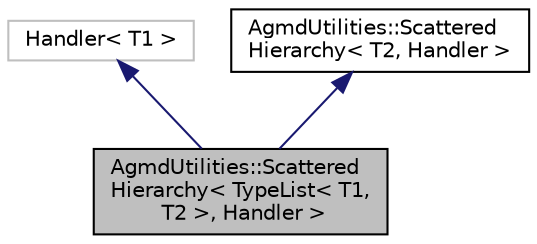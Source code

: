 digraph "AgmdUtilities::ScatteredHierarchy&lt; TypeList&lt; T1, T2 &gt;, Handler &gt;"
{
  edge [fontname="Helvetica",fontsize="10",labelfontname="Helvetica",labelfontsize="10"];
  node [fontname="Helvetica",fontsize="10",shape=record];
  Node1 [label="AgmdUtilities::Scattered\lHierarchy\< TypeList\< T1,\l T2 \>, Handler \>",height=0.2,width=0.4,color="black", fillcolor="grey75", style="filled" fontcolor="black"];
  Node2 -> Node1 [dir="back",color="midnightblue",fontsize="10",style="solid",fontname="Helvetica"];
  Node2 [label="Handler\< T1 \>",height=0.2,width=0.4,color="grey75", fillcolor="white", style="filled"];
  Node3 -> Node1 [dir="back",color="midnightblue",fontsize="10",style="solid",fontname="Helvetica"];
  Node3 [label="AgmdUtilities::Scattered\lHierarchy\< T2, Handler \>",height=0.2,width=0.4,color="black", fillcolor="white", style="filled",URL="$class_agmd_utilities_1_1_scattered_hierarchy.html"];
}
